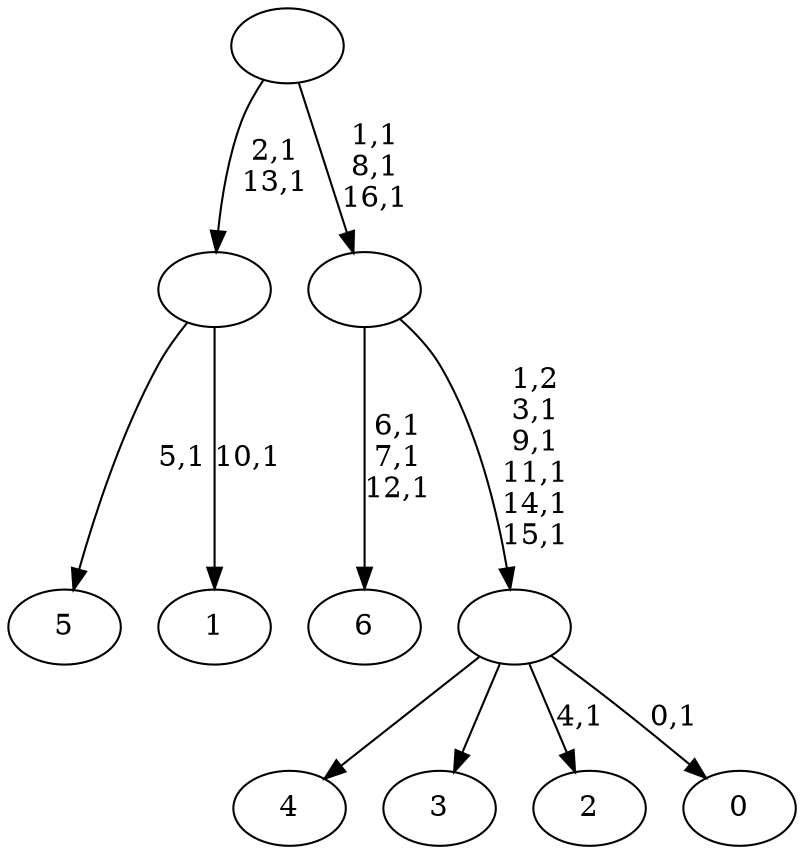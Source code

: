 digraph T {
	24 [label="6"]
	20 [label="5"]
	18 [label="4"]
	17 [label="3"]
	16 [label="2"]
	14 [label="1"]
	12 [label=""]
	10 [label="0"]
	8 [label=""]
	3 [label=""]
	0 [label=""]
	12 -> 14 [label="10,1"]
	12 -> 20 [label="5,1"]
	8 -> 10 [label="0,1"]
	8 -> 16 [label="4,1"]
	8 -> 18 [label=""]
	8 -> 17 [label=""]
	3 -> 8 [label="1,2\n3,1\n9,1\n11,1\n14,1\n15,1"]
	3 -> 24 [label="6,1\n7,1\n12,1"]
	0 -> 3 [label="1,1\n8,1\n16,1"]
	0 -> 12 [label="2,1\n13,1"]
}
